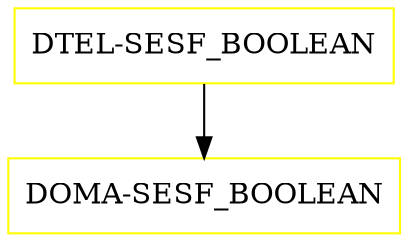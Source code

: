 digraph G {
  "DTEL-SESF_BOOLEAN" [shape=box,color=yellow];
  "DOMA-SESF_BOOLEAN" [shape=box,color=yellow,URL="./DOMA_SESF_BOOLEAN.html"];
  "DTEL-SESF_BOOLEAN" -> "DOMA-SESF_BOOLEAN";
}
